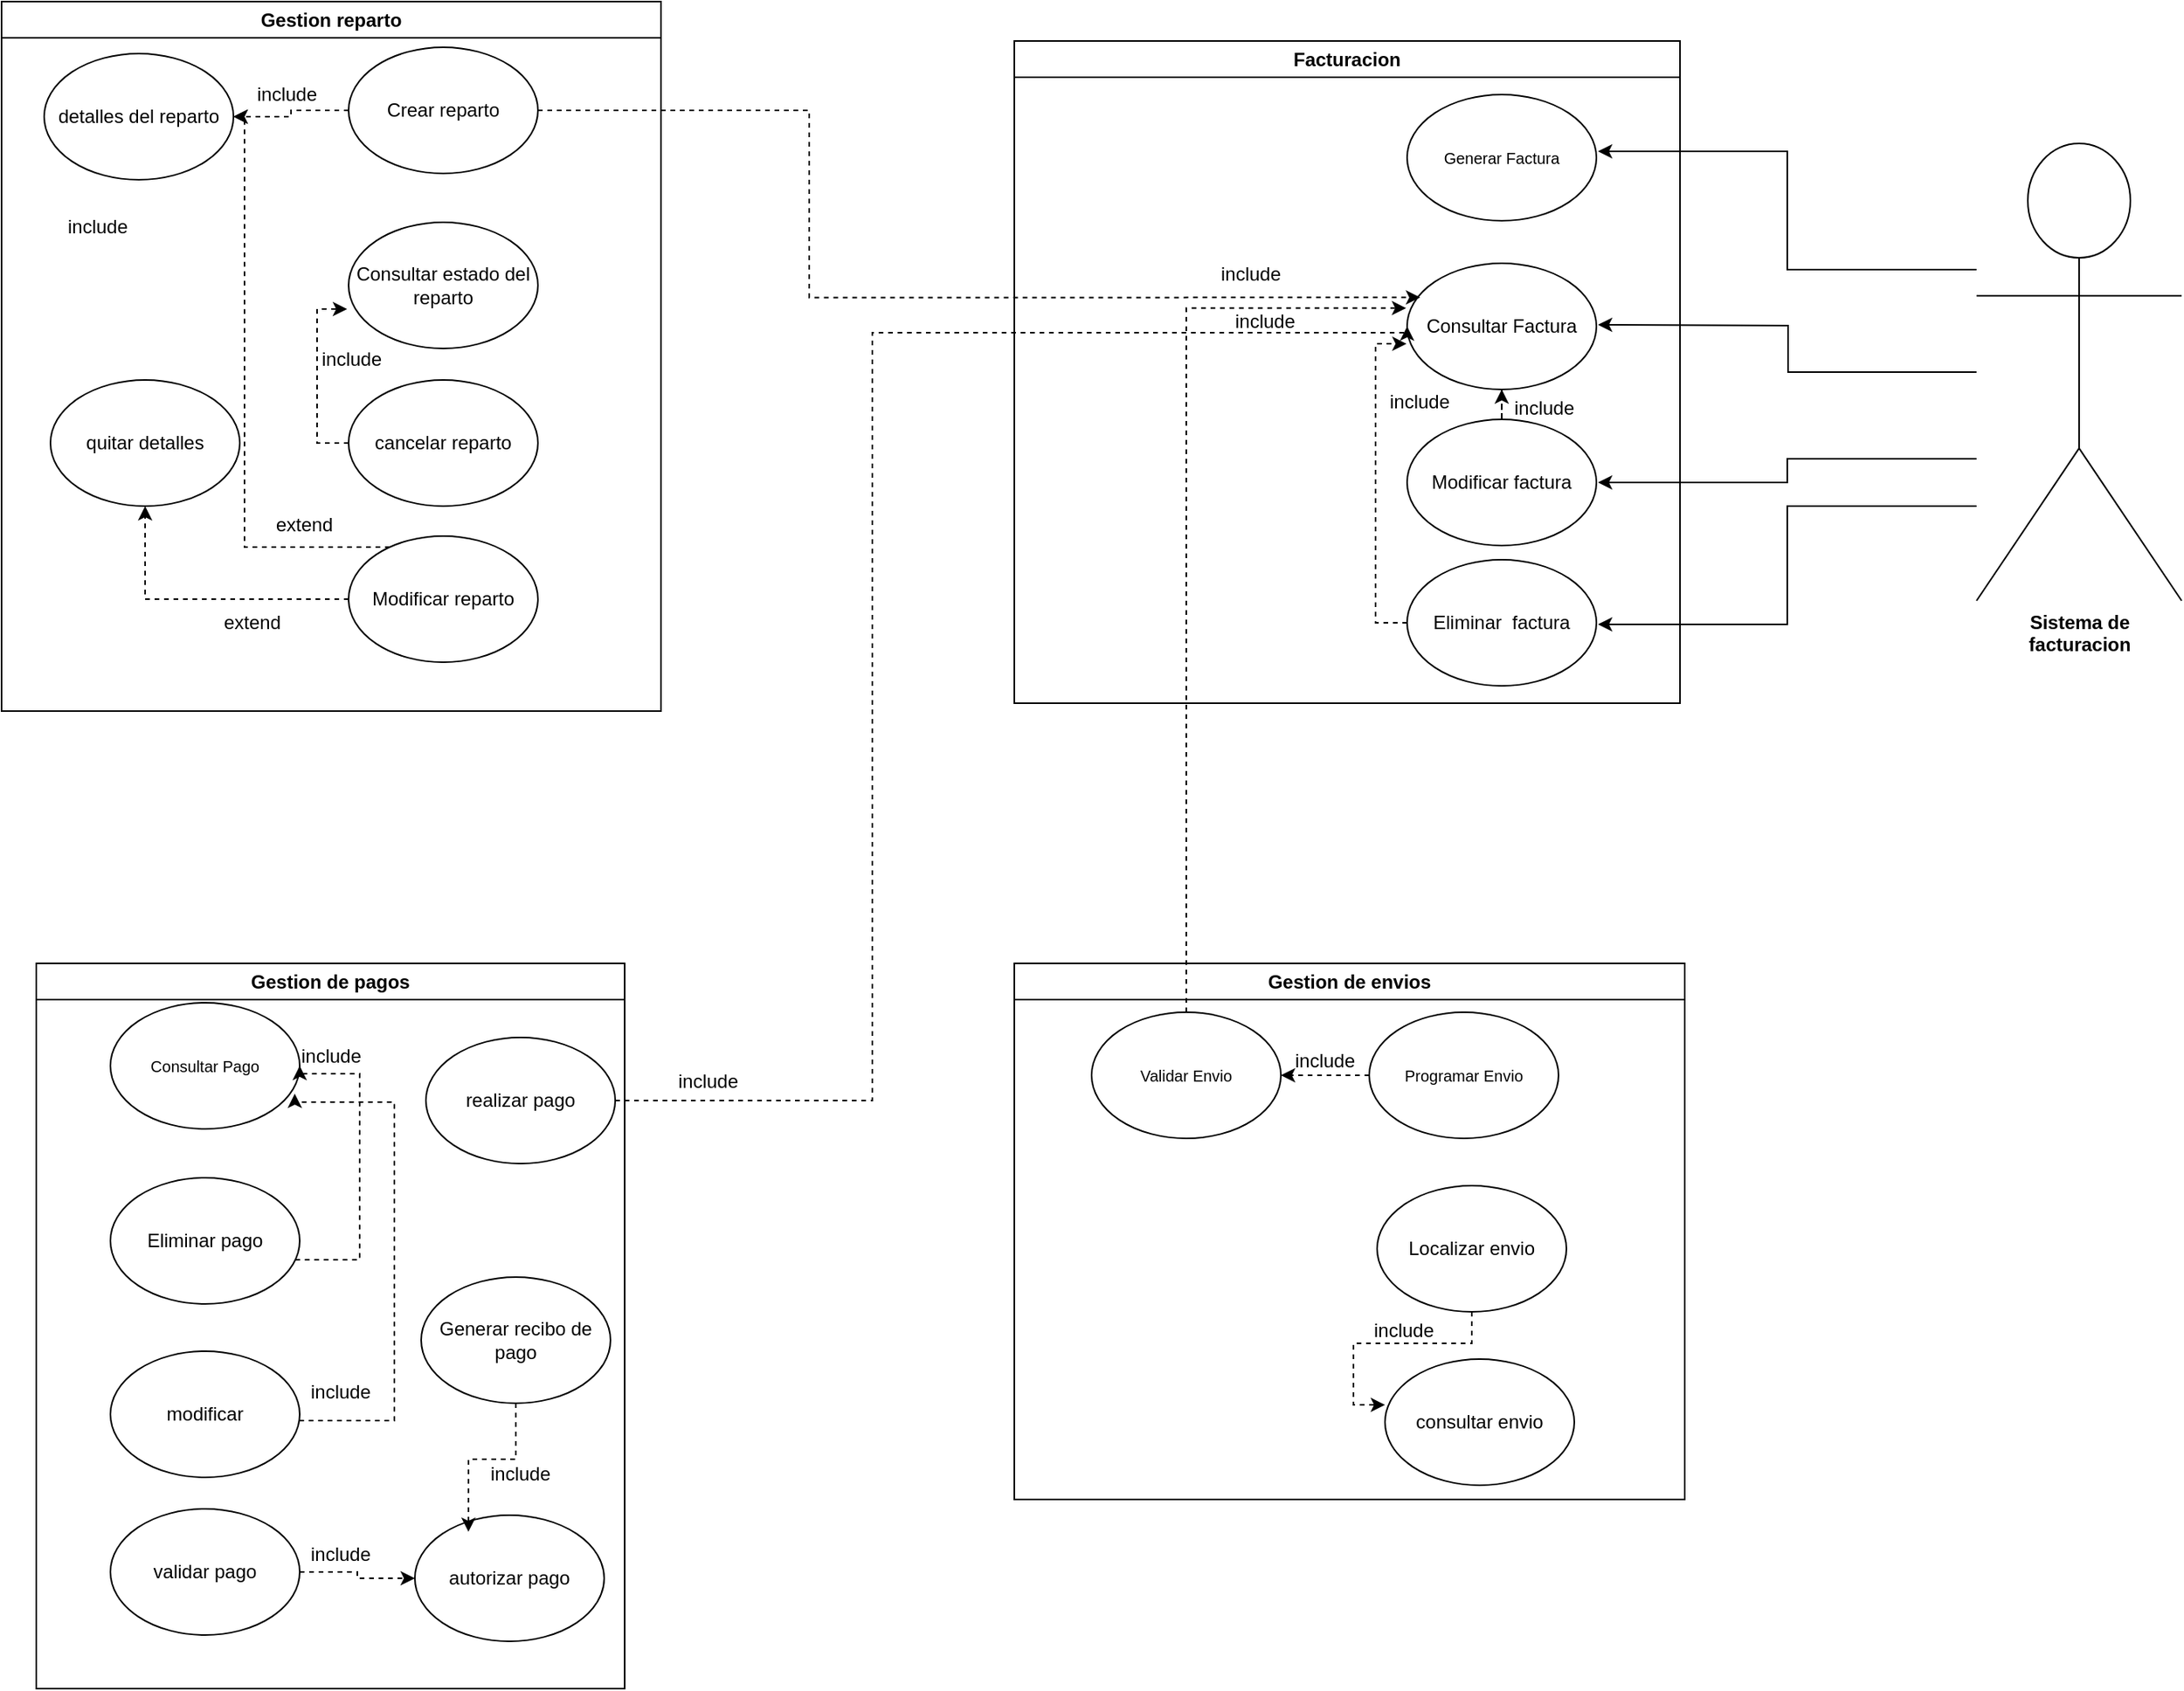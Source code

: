 <mxfile version="24.4.4" type="google">
  <diagram name="Página-1" id="JynM5rXX0GK54_x-ZJID">
    <mxGraphModel grid="1" page="1" gridSize="10" guides="1" tooltips="1" connect="1" arrows="1" fold="1" pageScale="1" pageWidth="1169" pageHeight="827" math="0" shadow="0">
      <root>
        <mxCell id="0" />
        <mxCell id="1" parent="0" />
        <mxCell id="nFtFrxfzp4wmAnxSK8k6-6" style="edgeStyle=orthogonalEdgeStyle;rounded=0;orthogonalLoop=1;jettySize=auto;html=1;entryX=1;entryY=0.5;entryDx=0;entryDy=0;" edge="1" parent="1" source="1T6MPeweJr3BxvkpQle7-1">
          <mxGeometry relative="1" as="geometry">
            <Array as="points">
              <mxPoint x="130" y="680" />
              <mxPoint x="130" y="605" />
            </Array>
            <mxPoint x="10.0" y="605" as="targetPoint" />
          </mxGeometry>
        </mxCell>
        <mxCell id="nFtFrxfzp4wmAnxSK8k6-7" style="edgeStyle=orthogonalEdgeStyle;rounded=0;orthogonalLoop=1;jettySize=auto;html=1;" edge="1" parent="1" source="1T6MPeweJr3BxvkpQle7-1">
          <mxGeometry relative="1" as="geometry">
            <Array as="points">
              <mxPoint x="130" y="830" />
              <mxPoint x="130" y="905" />
            </Array>
            <mxPoint x="10" y="905.0" as="targetPoint" />
          </mxGeometry>
        </mxCell>
        <mxCell id="nFtFrxfzp4wmAnxSK8k6-8" style="edgeStyle=orthogonalEdgeStyle;rounded=0;orthogonalLoop=1;jettySize=auto;html=1;entryX=1;entryY=0.5;entryDx=0;entryDy=0;" edge="1" parent="1" source="1T6MPeweJr3BxvkpQle7-1">
          <mxGeometry relative="1" as="geometry">
            <mxPoint x="10.0" y="715" as="targetPoint" />
          </mxGeometry>
        </mxCell>
        <mxCell id="nFtFrxfzp4wmAnxSK8k6-9" style="edgeStyle=orthogonalEdgeStyle;rounded=0;orthogonalLoop=1;jettySize=auto;html=1;entryX=1;entryY=0.5;entryDx=0;entryDy=0;" edge="1" parent="1" source="1T6MPeweJr3BxvkpQle7-1">
          <mxGeometry relative="1" as="geometry">
            <Array as="points">
              <mxPoint x="130" y="800" />
              <mxPoint x="130" y="815" />
            </Array>
            <mxPoint x="10.0" y="815.0" as="targetPoint" />
          </mxGeometry>
        </mxCell>
        <mxCell id="1T6MPeweJr3BxvkpQle7-1" value="&lt;span style=&quot;font-weight: 700; text-wrap: wrap;&quot;&gt;Sistema de facturacion&lt;/span&gt;" style="shape=umlActor;verticalLabelPosition=bottom;verticalAlign=top;html=1;outlineConnect=0;" vertex="1" parent="1">
          <mxGeometry x="250" y="600" width="130" height="290" as="geometry" />
        </mxCell>
        <mxCell id="fK_LDrztShbnPjY_BpSm-1" value="Facturacion" style="swimlane;whiteSpace=wrap;html=1;" vertex="1" parent="1">
          <mxGeometry x="-360" y="535" width="422" height="420" as="geometry" />
        </mxCell>
        <mxCell id="fK_LDrztShbnPjY_BpSm-2" value="&lt;font size=&quot;1&quot;&gt;Generar Factura&lt;/font&gt;" style="ellipse;whiteSpace=wrap;html=1;" vertex="1" parent="fK_LDrztShbnPjY_BpSm-1">
          <mxGeometry x="249" y="34" width="120" height="80" as="geometry" />
        </mxCell>
        <mxCell id="fK_LDrztShbnPjY_BpSm-3" style="edgeStyle=orthogonalEdgeStyle;rounded=0;orthogonalLoop=1;jettySize=auto;html=1;dashed=1;" edge="1" parent="fK_LDrztShbnPjY_BpSm-1" source="fK_LDrztShbnPjY_BpSm-4" target="fK_LDrztShbnPjY_BpSm-5">
          <mxGeometry relative="1" as="geometry" />
        </mxCell>
        <mxCell id="fK_LDrztShbnPjY_BpSm-4" value="Modificar factura" style="ellipse;whiteSpace=wrap;html=1;" vertex="1" parent="fK_LDrztShbnPjY_BpSm-1">
          <mxGeometry x="249" y="240" width="120" height="80" as="geometry" />
        </mxCell>
        <mxCell id="fK_LDrztShbnPjY_BpSm-5" value="Consultar Factura" style="ellipse;whiteSpace=wrap;html=1;" vertex="1" parent="fK_LDrztShbnPjY_BpSm-1">
          <mxGeometry x="249" y="141" width="120" height="80" as="geometry" />
        </mxCell>
        <mxCell id="fK_LDrztShbnPjY_BpSm-6" value="Eliminar&amp;nbsp; factura" style="ellipse;whiteSpace=wrap;html=1;" vertex="1" parent="fK_LDrztShbnPjY_BpSm-1">
          <mxGeometry x="249" y="329" width="120" height="80" as="geometry" />
        </mxCell>
        <mxCell id="fK_LDrztShbnPjY_BpSm-7" style="edgeStyle=orthogonalEdgeStyle;rounded=0;orthogonalLoop=1;jettySize=auto;html=1;entryX=-0.003;entryY=0.638;entryDx=0;entryDy=0;entryPerimeter=0;dashed=1;" edge="1" parent="fK_LDrztShbnPjY_BpSm-1" source="fK_LDrztShbnPjY_BpSm-6" target="fK_LDrztShbnPjY_BpSm-5">
          <mxGeometry relative="1" as="geometry">
            <Array as="points">
              <mxPoint x="229" y="369" />
              <mxPoint x="229" y="192" />
            </Array>
          </mxGeometry>
        </mxCell>
        <mxCell id="fK_LDrztShbnPjY_BpSm-8" value="include" style="text;html=1;align=center;verticalAlign=middle;whiteSpace=wrap;rounded=0;" vertex="1" parent="fK_LDrztShbnPjY_BpSm-1">
          <mxGeometry x="227" y="214" width="60" height="30" as="geometry" />
        </mxCell>
        <mxCell id="fK_LDrztShbnPjY_BpSm-9" value="include" style="text;html=1;align=center;verticalAlign=middle;whiteSpace=wrap;rounded=0;" vertex="1" parent="fK_LDrztShbnPjY_BpSm-1">
          <mxGeometry x="306" y="218" width="60" height="30" as="geometry" />
        </mxCell>
        <mxCell id="fK_LDrztShbnPjY_BpSm-10" value="include" style="text;html=1;align=center;verticalAlign=middle;whiteSpace=wrap;rounded=0;" vertex="1" parent="fK_LDrztShbnPjY_BpSm-1">
          <mxGeometry x="129" y="163" width="60" height="30" as="geometry" />
        </mxCell>
        <mxCell id="fK_LDrztShbnPjY_BpSm-38" value="include" style="text;html=1;align=center;verticalAlign=middle;whiteSpace=wrap;rounded=0;" vertex="1" parent="fK_LDrztShbnPjY_BpSm-1">
          <mxGeometry x="120" y="133" width="60" height="30" as="geometry" />
        </mxCell>
        <mxCell id="fK_LDrztShbnPjY_BpSm-11" value="Gestion de envios" style="swimlane;whiteSpace=wrap;html=1;" vertex="1" parent="1">
          <mxGeometry x="-360" y="1120" width="425" height="340" as="geometry" />
        </mxCell>
        <mxCell id="fK_LDrztShbnPjY_BpSm-12" value="" style="edgeStyle=orthogonalEdgeStyle;rounded=0;orthogonalLoop=1;jettySize=auto;html=1;dashed=1;" edge="1" parent="fK_LDrztShbnPjY_BpSm-11" source="fK_LDrztShbnPjY_BpSm-13" target="fK_LDrztShbnPjY_BpSm-18">
          <mxGeometry relative="1" as="geometry" />
        </mxCell>
        <mxCell id="fK_LDrztShbnPjY_BpSm-13" value="&lt;font size=&quot;1&quot;&gt;Programar Envio&lt;/font&gt;" style="ellipse;whiteSpace=wrap;html=1;" vertex="1" parent="fK_LDrztShbnPjY_BpSm-11">
          <mxGeometry x="225" y="31" width="120" height="80" as="geometry" />
        </mxCell>
        <mxCell id="fK_LDrztShbnPjY_BpSm-14" value="consultar envio" style="ellipse;whiteSpace=wrap;html=1;" vertex="1" parent="fK_LDrztShbnPjY_BpSm-11">
          <mxGeometry x="235" y="251" width="120" height="80" as="geometry" />
        </mxCell>
        <mxCell id="fK_LDrztShbnPjY_BpSm-15" value="Localizar envio" style="ellipse;whiteSpace=wrap;html=1;" vertex="1" parent="fK_LDrztShbnPjY_BpSm-11">
          <mxGeometry x="230" y="141" width="120" height="80" as="geometry" />
        </mxCell>
        <mxCell id="fK_LDrztShbnPjY_BpSm-16" style="edgeStyle=orthogonalEdgeStyle;rounded=0;orthogonalLoop=1;jettySize=auto;html=1;entryX=0;entryY=0.363;entryDx=0;entryDy=0;entryPerimeter=0;dashed=1;" edge="1" parent="fK_LDrztShbnPjY_BpSm-11" source="fK_LDrztShbnPjY_BpSm-15" target="fK_LDrztShbnPjY_BpSm-14">
          <mxGeometry relative="1" as="geometry" />
        </mxCell>
        <mxCell id="fK_LDrztShbnPjY_BpSm-17" value="include" style="text;html=1;align=center;verticalAlign=middle;whiteSpace=wrap;rounded=0;" vertex="1" parent="fK_LDrztShbnPjY_BpSm-11">
          <mxGeometry x="217" y="218" width="60" height="30" as="geometry" />
        </mxCell>
        <mxCell id="fK_LDrztShbnPjY_BpSm-18" value="&lt;font size=&quot;1&quot;&gt;Validar Envio&lt;/font&gt;" style="ellipse;whiteSpace=wrap;html=1;" vertex="1" parent="fK_LDrztShbnPjY_BpSm-11">
          <mxGeometry x="49" y="31" width="120" height="80" as="geometry" />
        </mxCell>
        <mxCell id="fK_LDrztShbnPjY_BpSm-19" value="include" style="text;html=1;align=center;verticalAlign=middle;whiteSpace=wrap;rounded=0;" vertex="1" parent="fK_LDrztShbnPjY_BpSm-11">
          <mxGeometry x="167" y="47" width="60" height="30" as="geometry" />
        </mxCell>
        <mxCell id="fK_LDrztShbnPjY_BpSm-20" style="edgeStyle=orthogonalEdgeStyle;rounded=0;orthogonalLoop=1;jettySize=auto;html=1;entryX=-0.005;entryY=0.355;entryDx=0;entryDy=0;entryPerimeter=0;dashed=1;" edge="1" parent="1" source="fK_LDrztShbnPjY_BpSm-18" target="fK_LDrztShbnPjY_BpSm-5">
          <mxGeometry relative="1" as="geometry">
            <Array as="points">
              <mxPoint x="-251" y="704" />
            </Array>
          </mxGeometry>
        </mxCell>
        <mxCell id="fK_LDrztShbnPjY_BpSm-21" value="Gestion reparto" style="swimlane;whiteSpace=wrap;html=1;" vertex="1" parent="1">
          <mxGeometry x="-1002" y="510" width="418" height="450" as="geometry" />
        </mxCell>
        <mxCell id="fK_LDrztShbnPjY_BpSm-22" value="" style="edgeStyle=orthogonalEdgeStyle;rounded=0;orthogonalLoop=1;jettySize=auto;html=1;dashed=1;" edge="1" parent="fK_LDrztShbnPjY_BpSm-21" source="fK_LDrztShbnPjY_BpSm-23" target="fK_LDrztShbnPjY_BpSm-29">
          <mxGeometry relative="1" as="geometry" />
        </mxCell>
        <mxCell id="fK_LDrztShbnPjY_BpSm-23" value="&lt;font style=&quot;font-size: 12px;&quot;&gt;Crear reparto&lt;/font&gt;" style="ellipse;whiteSpace=wrap;html=1;" vertex="1" parent="fK_LDrztShbnPjY_BpSm-21">
          <mxGeometry x="220" y="29" width="120" height="80" as="geometry" />
        </mxCell>
        <mxCell id="fK_LDrztShbnPjY_BpSm-24" value="Consultar estado del reparto" style="ellipse;whiteSpace=wrap;html=1;" vertex="1" parent="fK_LDrztShbnPjY_BpSm-21">
          <mxGeometry x="220" y="140" width="120" height="80" as="geometry" />
        </mxCell>
        <mxCell id="fK_LDrztShbnPjY_BpSm-25" value="cancelar reparto" style="ellipse;whiteSpace=wrap;html=1;" vertex="1" parent="fK_LDrztShbnPjY_BpSm-21">
          <mxGeometry x="220" y="240" width="120" height="80" as="geometry" />
        </mxCell>
        <mxCell id="fK_LDrztShbnPjY_BpSm-26" style="edgeStyle=orthogonalEdgeStyle;rounded=0;orthogonalLoop=1;jettySize=auto;html=1;entryX=0.5;entryY=1;entryDx=0;entryDy=0;dashed=1;" edge="1" parent="fK_LDrztShbnPjY_BpSm-21" source="fK_LDrztShbnPjY_BpSm-28" target="fK_LDrztShbnPjY_BpSm-34">
          <mxGeometry relative="1" as="geometry" />
        </mxCell>
        <mxCell id="fK_LDrztShbnPjY_BpSm-27" style="edgeStyle=orthogonalEdgeStyle;rounded=0;orthogonalLoop=1;jettySize=auto;html=1;dashed=1;" edge="1" parent="fK_LDrztShbnPjY_BpSm-21" source="fK_LDrztShbnPjY_BpSm-28" target="fK_LDrztShbnPjY_BpSm-29">
          <mxGeometry relative="1" as="geometry">
            <Array as="points">
              <mxPoint x="154" y="346" />
              <mxPoint x="154" y="73" />
            </Array>
          </mxGeometry>
        </mxCell>
        <mxCell id="fK_LDrztShbnPjY_BpSm-28" value="Modificar reparto" style="ellipse;whiteSpace=wrap;html=1;" vertex="1" parent="fK_LDrztShbnPjY_BpSm-21">
          <mxGeometry x="220" y="339" width="120" height="80" as="geometry" />
        </mxCell>
        <mxCell id="fK_LDrztShbnPjY_BpSm-29" value="&lt;font style=&quot;font-size: 12px;&quot;&gt;detalles del reparto&lt;/font&gt;" style="ellipse;whiteSpace=wrap;html=1;" vertex="1" parent="fK_LDrztShbnPjY_BpSm-21">
          <mxGeometry x="27" y="33" width="120" height="80" as="geometry" />
        </mxCell>
        <mxCell id="fK_LDrztShbnPjY_BpSm-30" value="include" style="text;html=1;align=center;verticalAlign=middle;whiteSpace=wrap;rounded=0;" vertex="1" parent="fK_LDrztShbnPjY_BpSm-21">
          <mxGeometry x="151" y="44" width="60" height="30" as="geometry" />
        </mxCell>
        <mxCell id="fK_LDrztShbnPjY_BpSm-31" value="extend" style="text;html=1;align=center;verticalAlign=middle;whiteSpace=wrap;rounded=0;" vertex="1" parent="fK_LDrztShbnPjY_BpSm-21">
          <mxGeometry x="129" y="379" width="60" height="30" as="geometry" />
        </mxCell>
        <mxCell id="fK_LDrztShbnPjY_BpSm-32" style="edgeStyle=orthogonalEdgeStyle;rounded=0;orthogonalLoop=1;jettySize=auto;html=1;exitX=0;exitY=0.5;exitDx=0;exitDy=0;entryX=-0.008;entryY=0.688;entryDx=0;entryDy=0;entryPerimeter=0;dashed=1;" edge="1" parent="fK_LDrztShbnPjY_BpSm-21" source="fK_LDrztShbnPjY_BpSm-25" target="fK_LDrztShbnPjY_BpSm-24">
          <mxGeometry relative="1" as="geometry" />
        </mxCell>
        <mxCell id="fK_LDrztShbnPjY_BpSm-33" value="include" style="text;html=1;align=center;verticalAlign=middle;whiteSpace=wrap;rounded=0;" vertex="1" parent="fK_LDrztShbnPjY_BpSm-21">
          <mxGeometry x="192" y="212" width="60" height="30" as="geometry" />
        </mxCell>
        <mxCell id="fK_LDrztShbnPjY_BpSm-34" value="quitar detalles" style="ellipse;whiteSpace=wrap;html=1;" vertex="1" parent="fK_LDrztShbnPjY_BpSm-21">
          <mxGeometry x="31" y="240" width="120" height="80" as="geometry" />
        </mxCell>
        <mxCell id="fK_LDrztShbnPjY_BpSm-35" value="extend" style="text;html=1;align=center;verticalAlign=middle;whiteSpace=wrap;rounded=0;" vertex="1" parent="fK_LDrztShbnPjY_BpSm-21">
          <mxGeometry x="162" y="317" width="60" height="30" as="geometry" />
        </mxCell>
        <mxCell id="fK_LDrztShbnPjY_BpSm-36" value="include" style="text;html=1;align=center;verticalAlign=middle;whiteSpace=wrap;rounded=0;" vertex="1" parent="fK_LDrztShbnPjY_BpSm-21">
          <mxGeometry x="31" y="128" width="60" height="30" as="geometry" />
        </mxCell>
        <mxCell id="fK_LDrztShbnPjY_BpSm-37" style="edgeStyle=orthogonalEdgeStyle;rounded=0;orthogonalLoop=1;jettySize=auto;html=1;entryX=0.069;entryY=0.271;entryDx=0;entryDy=0;entryPerimeter=0;dashed=1;" edge="1" parent="1" source="fK_LDrztShbnPjY_BpSm-23" target="fK_LDrztShbnPjY_BpSm-5">
          <mxGeometry relative="1" as="geometry">
            <Array as="points">
              <mxPoint x="-490" y="579" />
              <mxPoint x="-490" y="698" />
            </Array>
          </mxGeometry>
        </mxCell>
        <mxCell id="fK_LDrztShbnPjY_BpSm-39" value="Gestion de pagos" style="swimlane;whiteSpace=wrap;html=1;" vertex="1" parent="1">
          <mxGeometry x="-980" y="1120" width="373" height="460" as="geometry" />
        </mxCell>
        <mxCell id="fK_LDrztShbnPjY_BpSm-40" value="&lt;font size=&quot;1&quot;&gt;Consultar Pago&lt;/font&gt;" style="ellipse;whiteSpace=wrap;html=1;" vertex="1" parent="fK_LDrztShbnPjY_BpSm-39">
          <mxGeometry x="47" y="25" width="120" height="80" as="geometry" />
        </mxCell>
        <mxCell id="fK_LDrztShbnPjY_BpSm-41" value="modificar" style="ellipse;whiteSpace=wrap;html=1;" vertex="1" parent="fK_LDrztShbnPjY_BpSm-39">
          <mxGeometry x="47" y="246" width="120" height="80" as="geometry" />
        </mxCell>
        <mxCell id="fK_LDrztShbnPjY_BpSm-42" style="edgeStyle=orthogonalEdgeStyle;rounded=0;orthogonalLoop=1;jettySize=auto;html=1;entryX=1;entryY=0.5;entryDx=0;entryDy=0;dashed=1;" edge="1" parent="fK_LDrztShbnPjY_BpSm-39" source="fK_LDrztShbnPjY_BpSm-43" target="fK_LDrztShbnPjY_BpSm-40">
          <mxGeometry relative="1" as="geometry">
            <Array as="points">
              <mxPoint x="205" y="188" />
              <mxPoint x="205" y="70" />
            </Array>
          </mxGeometry>
        </mxCell>
        <mxCell id="fK_LDrztShbnPjY_BpSm-43" value="Eliminar pago" style="ellipse;whiteSpace=wrap;html=1;" vertex="1" parent="fK_LDrztShbnPjY_BpSm-39">
          <mxGeometry x="47" y="136" width="120" height="80" as="geometry" />
        </mxCell>
        <mxCell id="fK_LDrztShbnPjY_BpSm-44" style="edgeStyle=orthogonalEdgeStyle;rounded=0;orthogonalLoop=1;jettySize=auto;html=1;entryX=0;entryY=0.5;entryDx=0;entryDy=0;dashed=1;" edge="1" parent="fK_LDrztShbnPjY_BpSm-39" source="fK_LDrztShbnPjY_BpSm-45" target="fK_LDrztShbnPjY_BpSm-49">
          <mxGeometry relative="1" as="geometry" />
        </mxCell>
        <mxCell id="fK_LDrztShbnPjY_BpSm-45" value="validar pago" style="ellipse;whiteSpace=wrap;html=1;" vertex="1" parent="fK_LDrztShbnPjY_BpSm-39">
          <mxGeometry x="47" y="346" width="120" height="80" as="geometry" />
        </mxCell>
        <mxCell id="fK_LDrztShbnPjY_BpSm-46" value="include" style="text;html=1;align=center;verticalAlign=middle;whiteSpace=wrap;rounded=0;" vertex="1" parent="fK_LDrztShbnPjY_BpSm-39">
          <mxGeometry x="156.5" y="44" width="60" height="30" as="geometry" />
        </mxCell>
        <mxCell id="fK_LDrztShbnPjY_BpSm-47" style="edgeStyle=orthogonalEdgeStyle;rounded=0;orthogonalLoop=1;jettySize=auto;html=1;entryX=0.974;entryY=0.721;entryDx=0;entryDy=0;entryPerimeter=0;dashed=1;" edge="1" parent="fK_LDrztShbnPjY_BpSm-39" source="fK_LDrztShbnPjY_BpSm-41" target="fK_LDrztShbnPjY_BpSm-40">
          <mxGeometry relative="1" as="geometry">
            <Array as="points">
              <mxPoint x="227" y="290" />
              <mxPoint x="227" y="88" />
            </Array>
          </mxGeometry>
        </mxCell>
        <mxCell id="fK_LDrztShbnPjY_BpSm-48" value="include" style="text;html=1;align=center;verticalAlign=middle;whiteSpace=wrap;rounded=0;" vertex="1" parent="fK_LDrztShbnPjY_BpSm-39">
          <mxGeometry x="163" y="257" width="60" height="30" as="geometry" />
        </mxCell>
        <mxCell id="fK_LDrztShbnPjY_BpSm-49" value="autorizar pago" style="ellipse;whiteSpace=wrap;html=1;" vertex="1" parent="fK_LDrztShbnPjY_BpSm-39">
          <mxGeometry x="240" y="350" width="120" height="80" as="geometry" />
        </mxCell>
        <mxCell id="fK_LDrztShbnPjY_BpSm-50" value="Generar recibo de pago" style="ellipse;whiteSpace=wrap;html=1;" vertex="1" parent="fK_LDrztShbnPjY_BpSm-39">
          <mxGeometry x="244" y="199" width="120" height="80" as="geometry" />
        </mxCell>
        <mxCell id="fK_LDrztShbnPjY_BpSm-51" style="edgeStyle=orthogonalEdgeStyle;rounded=0;orthogonalLoop=1;jettySize=auto;html=1;entryX=0.283;entryY=0.132;entryDx=0;entryDy=0;entryPerimeter=0;dashed=1;" edge="1" parent="fK_LDrztShbnPjY_BpSm-39" source="fK_LDrztShbnPjY_BpSm-50" target="fK_LDrztShbnPjY_BpSm-49">
          <mxGeometry relative="1" as="geometry" />
        </mxCell>
        <mxCell id="fK_LDrztShbnPjY_BpSm-52" value="include" style="text;html=1;align=center;verticalAlign=middle;whiteSpace=wrap;rounded=0;" vertex="1" parent="fK_LDrztShbnPjY_BpSm-39">
          <mxGeometry x="163" y="360" width="60" height="30" as="geometry" />
        </mxCell>
        <mxCell id="fK_LDrztShbnPjY_BpSm-53" value="include" style="text;html=1;align=center;verticalAlign=middle;whiteSpace=wrap;rounded=0;" vertex="1" parent="fK_LDrztShbnPjY_BpSm-39">
          <mxGeometry x="277" y="309" width="60" height="30" as="geometry" />
        </mxCell>
        <mxCell id="fK_LDrztShbnPjY_BpSm-54" value="realizar pago" style="ellipse;whiteSpace=wrap;html=1;" vertex="1" parent="fK_LDrztShbnPjY_BpSm-39">
          <mxGeometry x="247" y="47" width="120" height="80" as="geometry" />
        </mxCell>
        <mxCell id="fK_LDrztShbnPjY_BpSm-55" value="include" style="text;html=1;align=center;verticalAlign=middle;whiteSpace=wrap;rounded=0;" vertex="1" parent="1">
          <mxGeometry x="-584" y="1180" width="60" height="30" as="geometry" />
        </mxCell>
        <mxCell id="fK_LDrztShbnPjY_BpSm-56" style="edgeStyle=orthogonalEdgeStyle;rounded=0;orthogonalLoop=1;jettySize=auto;html=1;entryX=0;entryY=0.5;entryDx=0;entryDy=0;dashed=1;" edge="1" parent="1" source="fK_LDrztShbnPjY_BpSm-54" target="fK_LDrztShbnPjY_BpSm-5">
          <mxGeometry relative="1" as="geometry">
            <Array as="points">
              <mxPoint x="-450" y="1207" />
              <mxPoint x="-450" y="720" />
              <mxPoint x="-111" y="720" />
            </Array>
          </mxGeometry>
        </mxCell>
      </root>
    </mxGraphModel>
  </diagram>
</mxfile>
